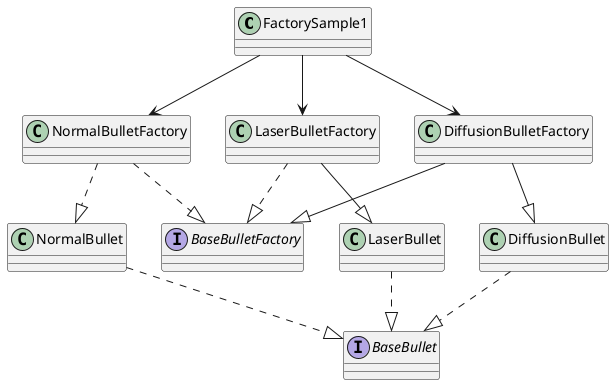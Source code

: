 @startuml
FactorySample1 --> NormalBulletFactory
FactorySample1 --> LaserBulletFactory
FactorySample1 --> DiffusionBulletFactory
NormalBulletFactory ..|> BaseBulletFactory
NormalBulletFactory ..|> NormalBullet
LaserBulletFactory ..|> BaseBulletFactory
LaserBulletFactory --|> LaserBullet
DiffusionBulletFactory --|> BaseBulletFactory
DiffusionBulletFactory --|> DiffusionBullet
NormalBullet ..|> BaseBullet
LaserBullet ..|> BaseBullet
DiffusionBullet ..|> BaseBullet


class FactorySample1
interface BaseBulletFactory
interface BaseBullet
class NormalBulletFactory
class LaserBulletFactory
class DiffusionBulletFactory
class NormalBullet
class LaserBullet
class DiffusionBullet


@enduml